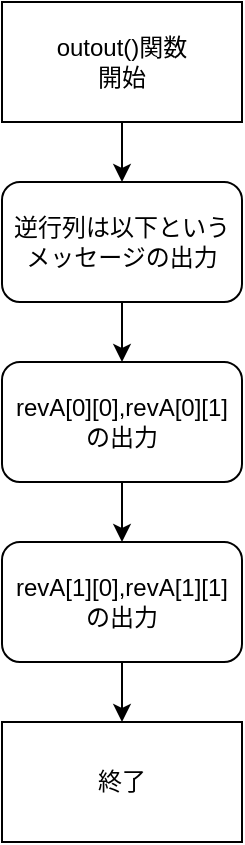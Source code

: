 <mxfile version="24.4.0" type="onedrive">
  <diagram name="ページ1" id="-y5uELn7Stfz9xQA3H9b">
    <mxGraphModel grid="1" page="1" gridSize="10" guides="1" tooltips="1" connect="1" arrows="1" fold="1" pageScale="1" pageWidth="827" pageHeight="1169" math="0" shadow="0">
      <root>
        <mxCell id="0" />
        <mxCell id="1" parent="0" />
        <mxCell id="Ld5TYc2o8CDPRkhfMeAi-6" style="edgeStyle=orthogonalEdgeStyle;rounded=0;orthogonalLoop=1;jettySize=auto;html=1;exitX=0.5;exitY=1;exitDx=0;exitDy=0;entryX=0.5;entryY=0;entryDx=0;entryDy=0;" edge="1" parent="1" source="Ld5TYc2o8CDPRkhfMeAi-1" target="Ld5TYc2o8CDPRkhfMeAi-3">
          <mxGeometry relative="1" as="geometry" />
        </mxCell>
        <mxCell id="Ld5TYc2o8CDPRkhfMeAi-1" value="outout()関数&lt;div&gt;開始&lt;/div&gt;" style="rounded=0;whiteSpace=wrap;html=1;" vertex="1" parent="1">
          <mxGeometry x="120" width="120" height="60" as="geometry" />
        </mxCell>
        <mxCell id="Ld5TYc2o8CDPRkhfMeAi-2" value="終了" style="rounded=0;whiteSpace=wrap;html=1;" vertex="1" parent="1">
          <mxGeometry x="120" y="360" width="120" height="60" as="geometry" />
        </mxCell>
        <mxCell id="Ld5TYc2o8CDPRkhfMeAi-7" style="edgeStyle=orthogonalEdgeStyle;rounded=0;orthogonalLoop=1;jettySize=auto;html=1;exitX=0.5;exitY=1;exitDx=0;exitDy=0;entryX=0.5;entryY=0;entryDx=0;entryDy=0;" edge="1" parent="1" source="Ld5TYc2o8CDPRkhfMeAi-3" target="Ld5TYc2o8CDPRkhfMeAi-4">
          <mxGeometry relative="1" as="geometry" />
        </mxCell>
        <mxCell id="Ld5TYc2o8CDPRkhfMeAi-3" value="逆行列は以下という&lt;div&gt;メッセージの出力&lt;/div&gt;" style="rounded=1;whiteSpace=wrap;html=1;" vertex="1" parent="1">
          <mxGeometry x="120" y="90" width="120" height="60" as="geometry" />
        </mxCell>
        <mxCell id="Ld5TYc2o8CDPRkhfMeAi-8" style="edgeStyle=orthogonalEdgeStyle;rounded=0;orthogonalLoop=1;jettySize=auto;html=1;exitX=0.5;exitY=1;exitDx=0;exitDy=0;entryX=0.5;entryY=0;entryDx=0;entryDy=0;" edge="1" parent="1" source="Ld5TYc2o8CDPRkhfMeAi-4" target="Ld5TYc2o8CDPRkhfMeAi-5">
          <mxGeometry relative="1" as="geometry" />
        </mxCell>
        <mxCell id="Ld5TYc2o8CDPRkhfMeAi-4" value="revA[0][0],revA[0][1]&lt;div&gt;の出力&lt;/div&gt;" style="rounded=1;whiteSpace=wrap;html=1;" vertex="1" parent="1">
          <mxGeometry x="120" y="180" width="120" height="60" as="geometry" />
        </mxCell>
        <mxCell id="Ld5TYc2o8CDPRkhfMeAi-9" style="edgeStyle=orthogonalEdgeStyle;rounded=0;orthogonalLoop=1;jettySize=auto;html=1;exitX=0.5;exitY=1;exitDx=0;exitDy=0;entryX=0.5;entryY=0;entryDx=0;entryDy=0;" edge="1" parent="1" source="Ld5TYc2o8CDPRkhfMeAi-5" target="Ld5TYc2o8CDPRkhfMeAi-2">
          <mxGeometry relative="1" as="geometry" />
        </mxCell>
        <mxCell id="Ld5TYc2o8CDPRkhfMeAi-5" value="revA[1][0],revA[1][1]&lt;div&gt;の出力&lt;/div&gt;" style="rounded=1;whiteSpace=wrap;html=1;" vertex="1" parent="1">
          <mxGeometry x="120" y="270" width="120" height="60" as="geometry" />
        </mxCell>
      </root>
    </mxGraphModel>
  </diagram>
</mxfile>

